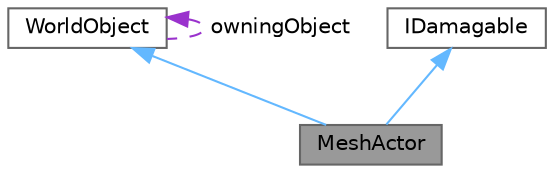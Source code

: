digraph "MeshActor"
{
 // LATEX_PDF_SIZE
  bgcolor="transparent";
  edge [fontname=Helvetica,fontsize=10,labelfontname=Helvetica,labelfontsize=10];
  node [fontname=Helvetica,fontsize=10,shape=box,height=0.2,width=0.4];
  Node1 [label="MeshActor",height=0.2,width=0.4,color="gray40", fillcolor="grey60", style="filled", fontcolor="black",tooltip="An object that has a mesh"];
  Node2 -> Node1 [dir="back",color="steelblue1",style="solid"];
  Node2 [label="WorldObject",height=0.2,width=0.4,color="gray40", fillcolor="white", style="filled",URL="$class_world_object.html",tooltip=" "];
  Node2 -> Node2 [dir="back",color="darkorchid3",style="dashed",label=" owningObject" ];
  Node3 -> Node1 [dir="back",color="steelblue1",style="solid"];
  Node3 [label="IDamagable",height=0.2,width=0.4,color="gray40", fillcolor="white", style="filled",URL="$class_i_damagable.html",tooltip="Interface to be added, when we want the specific class to be able to take damage"];
}
